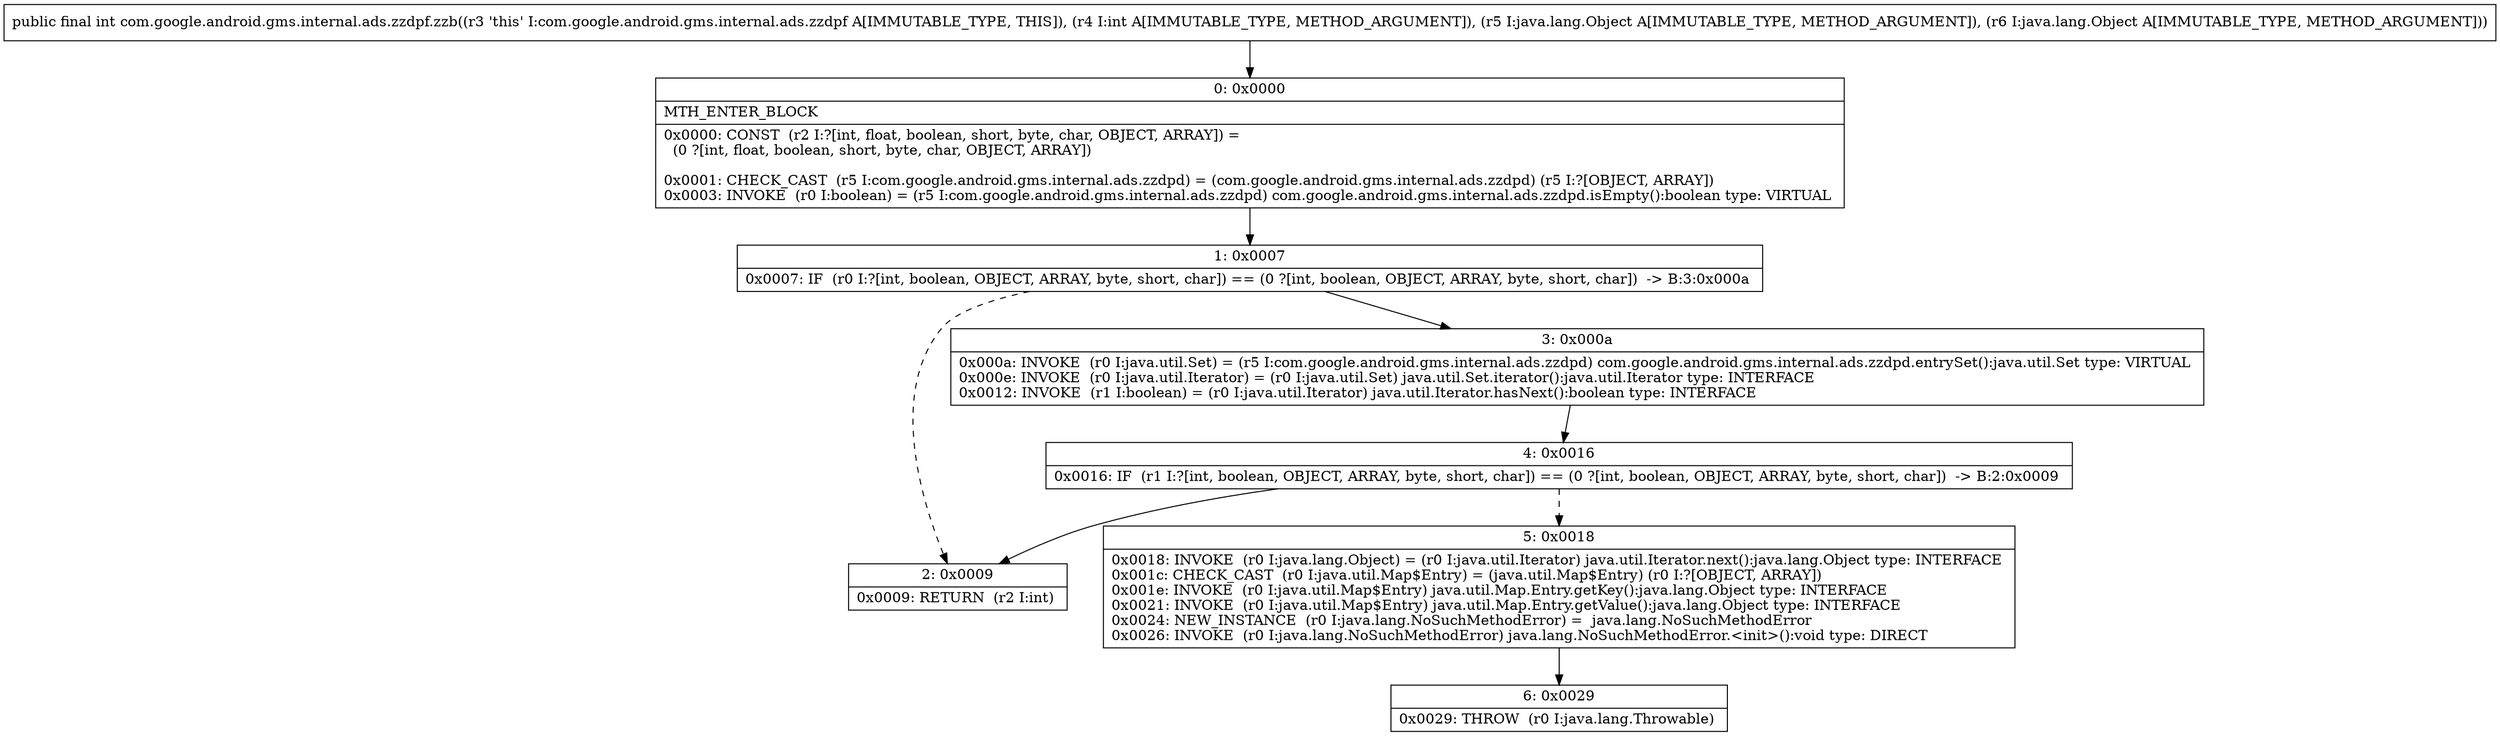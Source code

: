 digraph "CFG forcom.google.android.gms.internal.ads.zzdpf.zzb(ILjava\/lang\/Object;Ljava\/lang\/Object;)I" {
Node_0 [shape=record,label="{0\:\ 0x0000|MTH_ENTER_BLOCK\l|0x0000: CONST  (r2 I:?[int, float, boolean, short, byte, char, OBJECT, ARRAY]) = \l  (0 ?[int, float, boolean, short, byte, char, OBJECT, ARRAY])\l \l0x0001: CHECK_CAST  (r5 I:com.google.android.gms.internal.ads.zzdpd) = (com.google.android.gms.internal.ads.zzdpd) (r5 I:?[OBJECT, ARRAY]) \l0x0003: INVOKE  (r0 I:boolean) = (r5 I:com.google.android.gms.internal.ads.zzdpd) com.google.android.gms.internal.ads.zzdpd.isEmpty():boolean type: VIRTUAL \l}"];
Node_1 [shape=record,label="{1\:\ 0x0007|0x0007: IF  (r0 I:?[int, boolean, OBJECT, ARRAY, byte, short, char]) == (0 ?[int, boolean, OBJECT, ARRAY, byte, short, char])  \-\> B:3:0x000a \l}"];
Node_2 [shape=record,label="{2\:\ 0x0009|0x0009: RETURN  (r2 I:int) \l}"];
Node_3 [shape=record,label="{3\:\ 0x000a|0x000a: INVOKE  (r0 I:java.util.Set) = (r5 I:com.google.android.gms.internal.ads.zzdpd) com.google.android.gms.internal.ads.zzdpd.entrySet():java.util.Set type: VIRTUAL \l0x000e: INVOKE  (r0 I:java.util.Iterator) = (r0 I:java.util.Set) java.util.Set.iterator():java.util.Iterator type: INTERFACE \l0x0012: INVOKE  (r1 I:boolean) = (r0 I:java.util.Iterator) java.util.Iterator.hasNext():boolean type: INTERFACE \l}"];
Node_4 [shape=record,label="{4\:\ 0x0016|0x0016: IF  (r1 I:?[int, boolean, OBJECT, ARRAY, byte, short, char]) == (0 ?[int, boolean, OBJECT, ARRAY, byte, short, char])  \-\> B:2:0x0009 \l}"];
Node_5 [shape=record,label="{5\:\ 0x0018|0x0018: INVOKE  (r0 I:java.lang.Object) = (r0 I:java.util.Iterator) java.util.Iterator.next():java.lang.Object type: INTERFACE \l0x001c: CHECK_CAST  (r0 I:java.util.Map$Entry) = (java.util.Map$Entry) (r0 I:?[OBJECT, ARRAY]) \l0x001e: INVOKE  (r0 I:java.util.Map$Entry) java.util.Map.Entry.getKey():java.lang.Object type: INTERFACE \l0x0021: INVOKE  (r0 I:java.util.Map$Entry) java.util.Map.Entry.getValue():java.lang.Object type: INTERFACE \l0x0024: NEW_INSTANCE  (r0 I:java.lang.NoSuchMethodError) =  java.lang.NoSuchMethodError \l0x0026: INVOKE  (r0 I:java.lang.NoSuchMethodError) java.lang.NoSuchMethodError.\<init\>():void type: DIRECT \l}"];
Node_6 [shape=record,label="{6\:\ 0x0029|0x0029: THROW  (r0 I:java.lang.Throwable) \l}"];
MethodNode[shape=record,label="{public final int com.google.android.gms.internal.ads.zzdpf.zzb((r3 'this' I:com.google.android.gms.internal.ads.zzdpf A[IMMUTABLE_TYPE, THIS]), (r4 I:int A[IMMUTABLE_TYPE, METHOD_ARGUMENT]), (r5 I:java.lang.Object A[IMMUTABLE_TYPE, METHOD_ARGUMENT]), (r6 I:java.lang.Object A[IMMUTABLE_TYPE, METHOD_ARGUMENT])) }"];
MethodNode -> Node_0;
Node_0 -> Node_1;
Node_1 -> Node_2[style=dashed];
Node_1 -> Node_3;
Node_3 -> Node_4;
Node_4 -> Node_2;
Node_4 -> Node_5[style=dashed];
Node_5 -> Node_6;
}

